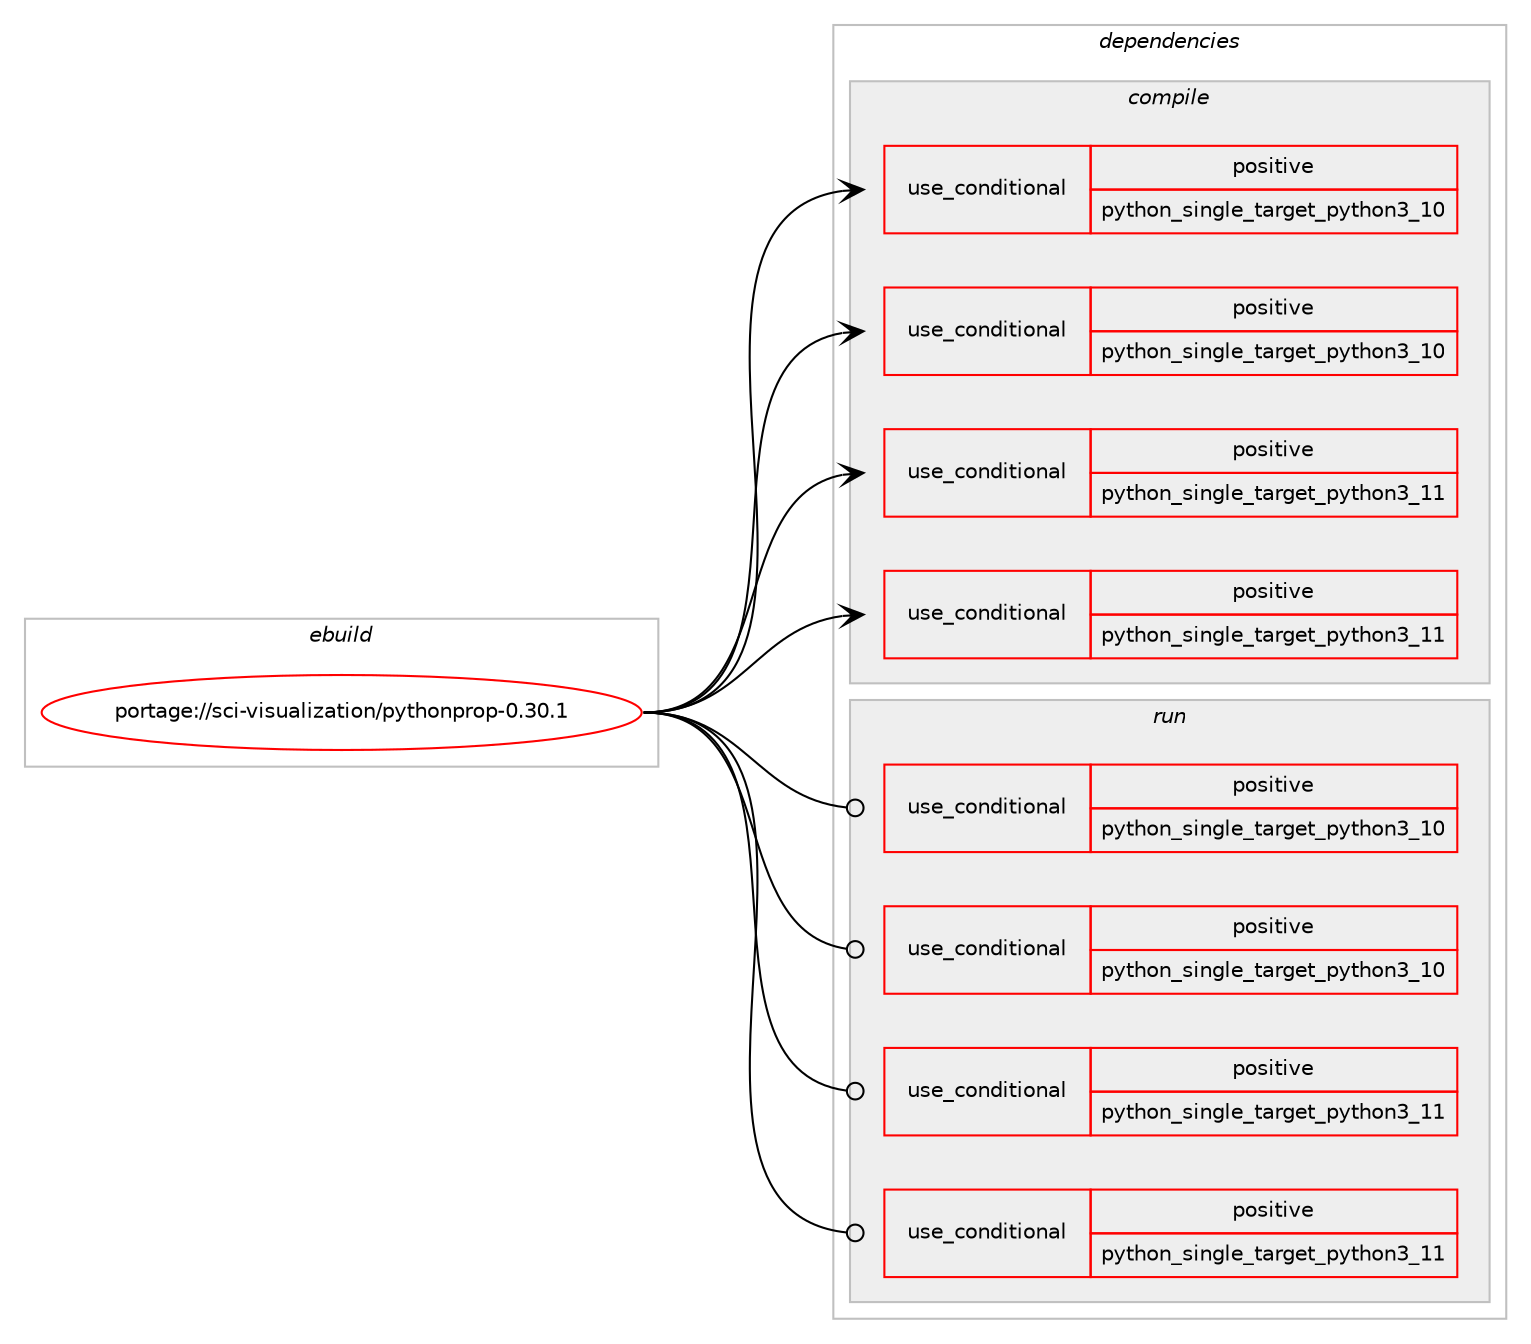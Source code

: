 digraph prolog {

# *************
# Graph options
# *************

newrank=true;
concentrate=true;
compound=true;
graph [rankdir=LR,fontname=Helvetica,fontsize=10,ranksep=1.5];#, ranksep=2.5, nodesep=0.2];
edge  [arrowhead=vee];
node  [fontname=Helvetica,fontsize=10];

# **********
# The ebuild
# **********

subgraph cluster_leftcol {
color=gray;
rank=same;
label=<<i>ebuild</i>>;
id [label="portage://sci-visualization/pythonprop-0.30.1", color=red, width=4, href="../sci-visualization/pythonprop-0.30.1.svg"];
}

# ****************
# The dependencies
# ****************

subgraph cluster_midcol {
color=gray;
label=<<i>dependencies</i>>;
subgraph cluster_compile {
fillcolor="#eeeeee";
style=filled;
label=<<i>compile</i>>;
subgraph cond12251 {
dependency17898 [label=<<TABLE BORDER="0" CELLBORDER="1" CELLSPACING="0" CELLPADDING="4"><TR><TD ROWSPAN="3" CELLPADDING="10">use_conditional</TD></TR><TR><TD>positive</TD></TR><TR><TD>python_single_target_python3_10</TD></TR></TABLE>>, shape=none, color=red];
# *** BEGIN UNKNOWN DEPENDENCY TYPE (TODO) ***
# dependency17898 -> package_dependency(portage://sci-visualization/pythonprop-0.30.1,install,no,dev-lang,python,none,[,,],[slot(3.10)],[])
# *** END UNKNOWN DEPENDENCY TYPE (TODO) ***

}
id:e -> dependency17898:w [weight=20,style="solid",arrowhead="vee"];
subgraph cond12252 {
dependency17899 [label=<<TABLE BORDER="0" CELLBORDER="1" CELLSPACING="0" CELLPADDING="4"><TR><TD ROWSPAN="3" CELLPADDING="10">use_conditional</TD></TR><TR><TD>positive</TD></TR><TR><TD>python_single_target_python3_10</TD></TR></TABLE>>, shape=none, color=red];
# *** BEGIN UNKNOWN DEPENDENCY TYPE (TODO) ***
# dependency17899 -> package_dependency(portage://sci-visualization/pythonprop-0.30.1,install,no,dev-python,pygobject,none,[,,],[slot(3)],[use(enable(python_targets_python3_10),negative)])
# *** END UNKNOWN DEPENDENCY TYPE (TODO) ***

# *** BEGIN UNKNOWN DEPENDENCY TYPE (TODO) ***
# dependency17899 -> package_dependency(portage://sci-visualization/pythonprop-0.30.1,install,no,dev-python,matplotlib,none,[,,],[],[use(enable(python_targets_python3_10),negative)])
# *** END UNKNOWN DEPENDENCY TYPE (TODO) ***

# *** BEGIN UNKNOWN DEPENDENCY TYPE (TODO) ***
# dependency17899 -> package_dependency(portage://sci-visualization/pythonprop-0.30.1,install,no,dev-python,scipy,none,[,,],[],[use(enable(python_targets_python3_10),negative)])
# *** END UNKNOWN DEPENDENCY TYPE (TODO) ***

}
id:e -> dependency17899:w [weight=20,style="solid",arrowhead="vee"];
subgraph cond12253 {
dependency17900 [label=<<TABLE BORDER="0" CELLBORDER="1" CELLSPACING="0" CELLPADDING="4"><TR><TD ROWSPAN="3" CELLPADDING="10">use_conditional</TD></TR><TR><TD>positive</TD></TR><TR><TD>python_single_target_python3_11</TD></TR></TABLE>>, shape=none, color=red];
# *** BEGIN UNKNOWN DEPENDENCY TYPE (TODO) ***
# dependency17900 -> package_dependency(portage://sci-visualization/pythonprop-0.30.1,install,no,dev-lang,python,none,[,,],[slot(3.11)],[])
# *** END UNKNOWN DEPENDENCY TYPE (TODO) ***

}
id:e -> dependency17900:w [weight=20,style="solid",arrowhead="vee"];
subgraph cond12254 {
dependency17901 [label=<<TABLE BORDER="0" CELLBORDER="1" CELLSPACING="0" CELLPADDING="4"><TR><TD ROWSPAN="3" CELLPADDING="10">use_conditional</TD></TR><TR><TD>positive</TD></TR><TR><TD>python_single_target_python3_11</TD></TR></TABLE>>, shape=none, color=red];
# *** BEGIN UNKNOWN DEPENDENCY TYPE (TODO) ***
# dependency17901 -> package_dependency(portage://sci-visualization/pythonprop-0.30.1,install,no,dev-python,pygobject,none,[,,],[slot(3)],[use(enable(python_targets_python3_11),negative)])
# *** END UNKNOWN DEPENDENCY TYPE (TODO) ***

# *** BEGIN UNKNOWN DEPENDENCY TYPE (TODO) ***
# dependency17901 -> package_dependency(portage://sci-visualization/pythonprop-0.30.1,install,no,dev-python,matplotlib,none,[,,],[],[use(enable(python_targets_python3_11),negative)])
# *** END UNKNOWN DEPENDENCY TYPE (TODO) ***

# *** BEGIN UNKNOWN DEPENDENCY TYPE (TODO) ***
# dependency17901 -> package_dependency(portage://sci-visualization/pythonprop-0.30.1,install,no,dev-python,scipy,none,[,,],[],[use(enable(python_targets_python3_11),negative)])
# *** END UNKNOWN DEPENDENCY TYPE (TODO) ***

}
id:e -> dependency17901:w [weight=20,style="solid",arrowhead="vee"];
# *** BEGIN UNKNOWN DEPENDENCY TYPE (TODO) ***
# id -> package_dependency(portage://sci-visualization/pythonprop-0.30.1,install,no,app-text,yelp-tools,none,[,,],[],[])
# *** END UNKNOWN DEPENDENCY TYPE (TODO) ***

# *** BEGIN UNKNOWN DEPENDENCY TYPE (TODO) ***
# id -> package_dependency(portage://sci-visualization/pythonprop-0.30.1,install,no,dev-python,cairocffi,none,[,,],[],[])
# *** END UNKNOWN DEPENDENCY TYPE (TODO) ***

# *** BEGIN UNKNOWN DEPENDENCY TYPE (TODO) ***
# id -> package_dependency(portage://sci-visualization/pythonprop-0.30.1,install,no,sci-electronics,voacapl,none,[,,],[],[])
# *** END UNKNOWN DEPENDENCY TYPE (TODO) ***

# *** BEGIN UNKNOWN DEPENDENCY TYPE (TODO) ***
# id -> package_dependency(portage://sci-visualization/pythonprop-0.30.1,install,no,sci-libs,cartopy,none,[,,],[],[use(optenable(python_single_target_python3_10),negative),use(optenable(python_single_target_python3_11),negative)])
# *** END UNKNOWN DEPENDENCY TYPE (TODO) ***

}
subgraph cluster_compileandrun {
fillcolor="#eeeeee";
style=filled;
label=<<i>compile and run</i>>;
}
subgraph cluster_run {
fillcolor="#eeeeee";
style=filled;
label=<<i>run</i>>;
subgraph cond12255 {
dependency17902 [label=<<TABLE BORDER="0" CELLBORDER="1" CELLSPACING="0" CELLPADDING="4"><TR><TD ROWSPAN="3" CELLPADDING="10">use_conditional</TD></TR><TR><TD>positive</TD></TR><TR><TD>python_single_target_python3_10</TD></TR></TABLE>>, shape=none, color=red];
# *** BEGIN UNKNOWN DEPENDENCY TYPE (TODO) ***
# dependency17902 -> package_dependency(portage://sci-visualization/pythonprop-0.30.1,run,no,dev-lang,python,none,[,,],[slot(3.10)],[])
# *** END UNKNOWN DEPENDENCY TYPE (TODO) ***

}
id:e -> dependency17902:w [weight=20,style="solid",arrowhead="odot"];
subgraph cond12256 {
dependency17903 [label=<<TABLE BORDER="0" CELLBORDER="1" CELLSPACING="0" CELLPADDING="4"><TR><TD ROWSPAN="3" CELLPADDING="10">use_conditional</TD></TR><TR><TD>positive</TD></TR><TR><TD>python_single_target_python3_10</TD></TR></TABLE>>, shape=none, color=red];
# *** BEGIN UNKNOWN DEPENDENCY TYPE (TODO) ***
# dependency17903 -> package_dependency(portage://sci-visualization/pythonprop-0.30.1,run,no,dev-python,pygobject,none,[,,],[slot(3)],[use(enable(python_targets_python3_10),negative)])
# *** END UNKNOWN DEPENDENCY TYPE (TODO) ***

# *** BEGIN UNKNOWN DEPENDENCY TYPE (TODO) ***
# dependency17903 -> package_dependency(portage://sci-visualization/pythonprop-0.30.1,run,no,dev-python,matplotlib,none,[,,],[],[use(enable(python_targets_python3_10),negative)])
# *** END UNKNOWN DEPENDENCY TYPE (TODO) ***

# *** BEGIN UNKNOWN DEPENDENCY TYPE (TODO) ***
# dependency17903 -> package_dependency(portage://sci-visualization/pythonprop-0.30.1,run,no,dev-python,scipy,none,[,,],[],[use(enable(python_targets_python3_10),negative)])
# *** END UNKNOWN DEPENDENCY TYPE (TODO) ***

}
id:e -> dependency17903:w [weight=20,style="solid",arrowhead="odot"];
subgraph cond12257 {
dependency17904 [label=<<TABLE BORDER="0" CELLBORDER="1" CELLSPACING="0" CELLPADDING="4"><TR><TD ROWSPAN="3" CELLPADDING="10">use_conditional</TD></TR><TR><TD>positive</TD></TR><TR><TD>python_single_target_python3_11</TD></TR></TABLE>>, shape=none, color=red];
# *** BEGIN UNKNOWN DEPENDENCY TYPE (TODO) ***
# dependency17904 -> package_dependency(portage://sci-visualization/pythonprop-0.30.1,run,no,dev-lang,python,none,[,,],[slot(3.11)],[])
# *** END UNKNOWN DEPENDENCY TYPE (TODO) ***

}
id:e -> dependency17904:w [weight=20,style="solid",arrowhead="odot"];
subgraph cond12258 {
dependency17905 [label=<<TABLE BORDER="0" CELLBORDER="1" CELLSPACING="0" CELLPADDING="4"><TR><TD ROWSPAN="3" CELLPADDING="10">use_conditional</TD></TR><TR><TD>positive</TD></TR><TR><TD>python_single_target_python3_11</TD></TR></TABLE>>, shape=none, color=red];
# *** BEGIN UNKNOWN DEPENDENCY TYPE (TODO) ***
# dependency17905 -> package_dependency(portage://sci-visualization/pythonprop-0.30.1,run,no,dev-python,pygobject,none,[,,],[slot(3)],[use(enable(python_targets_python3_11),negative)])
# *** END UNKNOWN DEPENDENCY TYPE (TODO) ***

# *** BEGIN UNKNOWN DEPENDENCY TYPE (TODO) ***
# dependency17905 -> package_dependency(portage://sci-visualization/pythonprop-0.30.1,run,no,dev-python,matplotlib,none,[,,],[],[use(enable(python_targets_python3_11),negative)])
# *** END UNKNOWN DEPENDENCY TYPE (TODO) ***

# *** BEGIN UNKNOWN DEPENDENCY TYPE (TODO) ***
# dependency17905 -> package_dependency(portage://sci-visualization/pythonprop-0.30.1,run,no,dev-python,scipy,none,[,,],[],[use(enable(python_targets_python3_11),negative)])
# *** END UNKNOWN DEPENDENCY TYPE (TODO) ***

}
id:e -> dependency17905:w [weight=20,style="solid",arrowhead="odot"];
# *** BEGIN UNKNOWN DEPENDENCY TYPE (TODO) ***
# id -> package_dependency(portage://sci-visualization/pythonprop-0.30.1,run,no,dev-python,cairocffi,none,[,,],[],[])
# *** END UNKNOWN DEPENDENCY TYPE (TODO) ***

# *** BEGIN UNKNOWN DEPENDENCY TYPE (TODO) ***
# id -> package_dependency(portage://sci-visualization/pythonprop-0.30.1,run,no,sci-electronics,voacapl,none,[,,],[],[])
# *** END UNKNOWN DEPENDENCY TYPE (TODO) ***

# *** BEGIN UNKNOWN DEPENDENCY TYPE (TODO) ***
# id -> package_dependency(portage://sci-visualization/pythonprop-0.30.1,run,no,sci-libs,cartopy,none,[,,],[],[use(optenable(python_single_target_python3_10),negative),use(optenable(python_single_target_python3_11),negative)])
# *** END UNKNOWN DEPENDENCY TYPE (TODO) ***

}
}

# **************
# The candidates
# **************

subgraph cluster_choices {
rank=same;
color=gray;
label=<<i>candidates</i>>;

}

}
